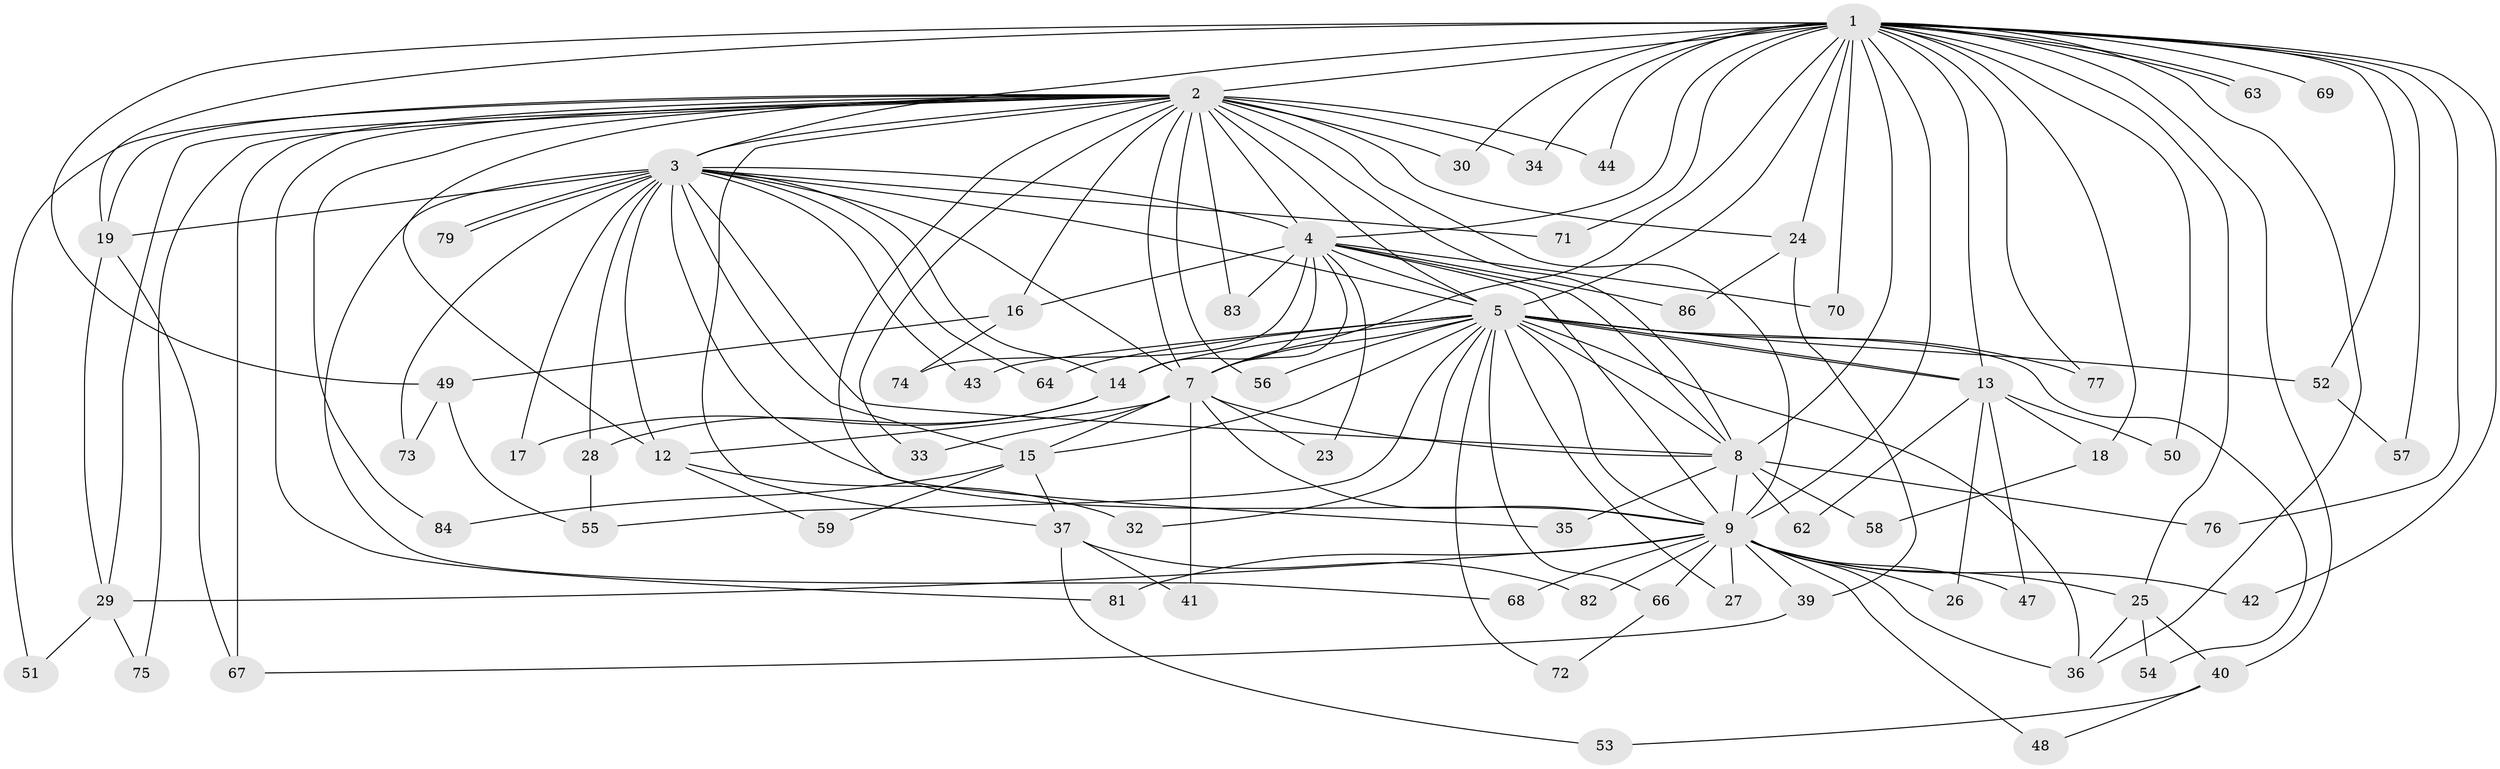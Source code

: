 // original degree distribution, {22: 0.011494252873563218, 20: 0.011494252873563218, 24: 0.034482758620689655, 16: 0.022988505747126436, 15: 0.011494252873563218, 13: 0.011494252873563218, 21: 0.011494252873563218, 2: 0.5632183908045977, 4: 0.09195402298850575, 8: 0.011494252873563218, 5: 0.04597701149425287, 3: 0.1724137931034483}
// Generated by graph-tools (version 1.1) at 2025/10/02/27/25 16:10:56]
// undirected, 70 vertices, 161 edges
graph export_dot {
graph [start="1"]
  node [color=gray90,style=filled];
  1 [super="+10"];
  2 [super="+6"];
  3 [super="+45"];
  4 [super="+80"];
  5 [super="+22"];
  7 [super="+60"];
  8;
  9 [super="+11"];
  12 [super="+21"];
  13 [super="+20"];
  14;
  15 [super="+46"];
  16;
  17;
  18;
  19 [super="+65"];
  23;
  24;
  25 [super="+78"];
  26;
  27;
  28;
  29 [super="+31"];
  30;
  32;
  33;
  34;
  35;
  36 [super="+38"];
  37;
  39;
  40;
  41;
  42;
  43;
  44;
  47;
  48;
  49;
  50;
  51;
  52;
  53;
  54;
  55 [super="+61"];
  56;
  57;
  58;
  59;
  62;
  63;
  64;
  66 [super="+87"];
  67 [super="+85"];
  68;
  69;
  70;
  71;
  72;
  73;
  74;
  75;
  76;
  77;
  79;
  81;
  82;
  83;
  84;
  86;
  1 -- 2 [weight=4];
  1 -- 3 [weight=2];
  1 -- 4 [weight=3];
  1 -- 5 [weight=2];
  1 -- 7 [weight=2];
  1 -- 8 [weight=2];
  1 -- 9 [weight=3];
  1 -- 30;
  1 -- 34;
  1 -- 36;
  1 -- 40;
  1 -- 52;
  1 -- 63;
  1 -- 63;
  1 -- 69 [weight=2];
  1 -- 70;
  1 -- 76;
  1 -- 77;
  1 -- 71;
  1 -- 18;
  1 -- 24;
  1 -- 25;
  1 -- 42;
  1 -- 44;
  1 -- 49;
  1 -- 50;
  1 -- 57;
  1 -- 13;
  1 -- 19;
  2 -- 3 [weight=2];
  2 -- 4 [weight=2];
  2 -- 5 [weight=2];
  2 -- 7 [weight=2];
  2 -- 8 [weight=2];
  2 -- 9 [weight=2];
  2 -- 12;
  2 -- 30;
  2 -- 33;
  2 -- 37;
  2 -- 56;
  2 -- 67;
  2 -- 75;
  2 -- 81;
  2 -- 83;
  2 -- 84;
  2 -- 34;
  2 -- 35;
  2 -- 44;
  2 -- 16;
  2 -- 19;
  2 -- 51;
  2 -- 24;
  2 -- 29;
  3 -- 4;
  3 -- 5;
  3 -- 7 [weight=2];
  3 -- 8;
  3 -- 9;
  3 -- 14;
  3 -- 17 [weight=2];
  3 -- 19;
  3 -- 28;
  3 -- 43;
  3 -- 64;
  3 -- 68;
  3 -- 71;
  3 -- 73;
  3 -- 79;
  3 -- 79;
  3 -- 15;
  3 -- 12;
  4 -- 5;
  4 -- 7;
  4 -- 8;
  4 -- 9;
  4 -- 14;
  4 -- 16;
  4 -- 23;
  4 -- 70;
  4 -- 74;
  4 -- 83;
  4 -- 86;
  5 -- 7;
  5 -- 8;
  5 -- 9;
  5 -- 13;
  5 -- 13;
  5 -- 15;
  5 -- 27;
  5 -- 43;
  5 -- 52;
  5 -- 54;
  5 -- 55;
  5 -- 56;
  5 -- 64;
  5 -- 66;
  5 -- 72;
  5 -- 77;
  5 -- 32;
  5 -- 14;
  5 -- 36;
  7 -- 8;
  7 -- 9;
  7 -- 12;
  7 -- 15;
  7 -- 23;
  7 -- 33;
  7 -- 41;
  8 -- 9;
  8 -- 35;
  8 -- 58;
  8 -- 62;
  8 -- 76;
  9 -- 25;
  9 -- 26;
  9 -- 27;
  9 -- 29;
  9 -- 36;
  9 -- 39;
  9 -- 42;
  9 -- 47;
  9 -- 48;
  9 -- 66 [weight=2];
  9 -- 68;
  9 -- 81;
  9 -- 82;
  12 -- 32;
  12 -- 59;
  13 -- 18;
  13 -- 26;
  13 -- 47;
  13 -- 50;
  13 -- 62;
  14 -- 17;
  14 -- 28;
  15 -- 37;
  15 -- 84;
  15 -- 59;
  16 -- 49;
  16 -- 74;
  18 -- 58;
  19 -- 29;
  19 -- 67;
  24 -- 39;
  24 -- 86;
  25 -- 40;
  25 -- 54;
  25 -- 36;
  28 -- 55;
  29 -- 75;
  29 -- 51;
  37 -- 41;
  37 -- 53;
  37 -- 82;
  39 -- 67;
  40 -- 48;
  40 -- 53;
  49 -- 73;
  49 -- 55;
  52 -- 57;
  66 -- 72;
}
